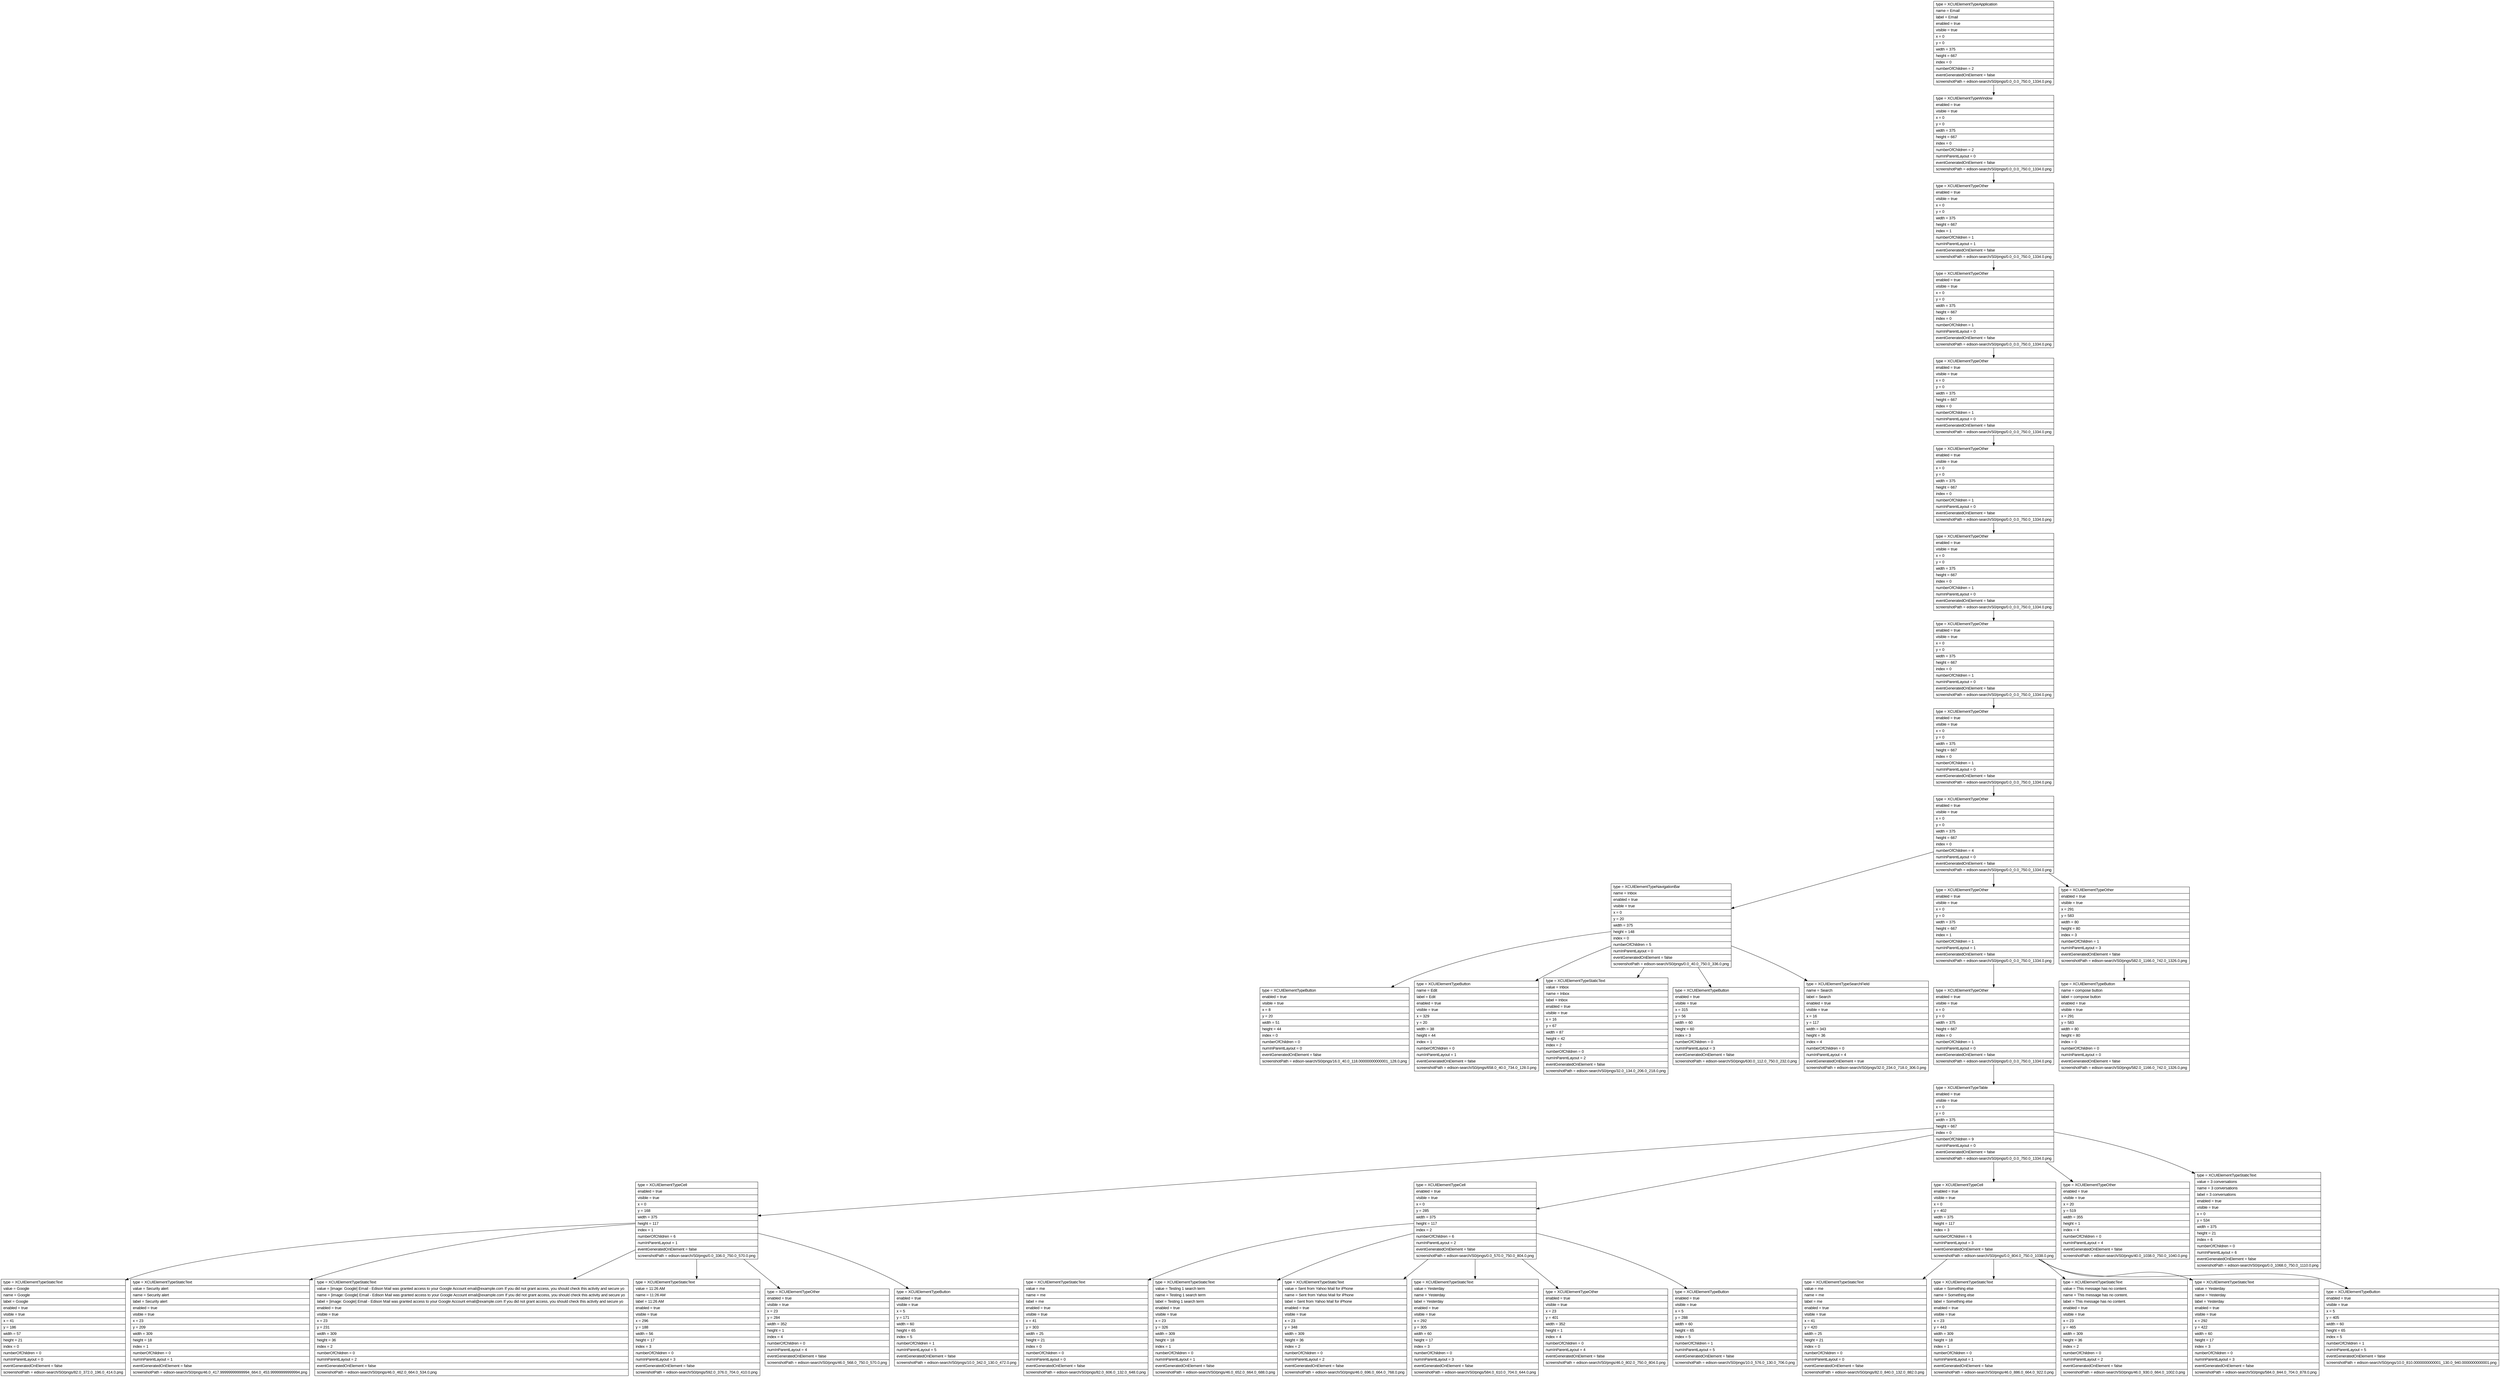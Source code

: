 digraph Layout {

	node [shape=record fontname=Arial];

	0	[label="{type = XCUIElementTypeApplication\l|name = Email\l|label = Email\l|enabled = true\l|visible = true\l|x = 0\l|y = 0\l|width = 375\l|height = 667\l|index = 0\l|numberOfChildren = 2\l|eventGeneratedOnElement = false \l|screenshotPath = edison-search/S0/pngs/0.0_0.0_750.0_1334.0.png\l}"]
	1	[label="{type = XCUIElementTypeWindow\l|enabled = true\l|visible = true\l|x = 0\l|y = 0\l|width = 375\l|height = 667\l|index = 0\l|numberOfChildren = 2\l|numInParentLayout = 0\l|eventGeneratedOnElement = false \l|screenshotPath = edison-search/S0/pngs/0.0_0.0_750.0_1334.0.png\l}"]
	2	[label="{type = XCUIElementTypeOther\l|enabled = true\l|visible = true\l|x = 0\l|y = 0\l|width = 375\l|height = 667\l|index = 1\l|numberOfChildren = 1\l|numInParentLayout = 1\l|eventGeneratedOnElement = false \l|screenshotPath = edison-search/S0/pngs/0.0_0.0_750.0_1334.0.png\l}"]
	3	[label="{type = XCUIElementTypeOther\l|enabled = true\l|visible = true\l|x = 0\l|y = 0\l|width = 375\l|height = 667\l|index = 0\l|numberOfChildren = 1\l|numInParentLayout = 0\l|eventGeneratedOnElement = false \l|screenshotPath = edison-search/S0/pngs/0.0_0.0_750.0_1334.0.png\l}"]
	4	[label="{type = XCUIElementTypeOther\l|enabled = true\l|visible = true\l|x = 0\l|y = 0\l|width = 375\l|height = 667\l|index = 0\l|numberOfChildren = 1\l|numInParentLayout = 0\l|eventGeneratedOnElement = false \l|screenshotPath = edison-search/S0/pngs/0.0_0.0_750.0_1334.0.png\l}"]
	5	[label="{type = XCUIElementTypeOther\l|enabled = true\l|visible = true\l|x = 0\l|y = 0\l|width = 375\l|height = 667\l|index = 0\l|numberOfChildren = 1\l|numInParentLayout = 0\l|eventGeneratedOnElement = false \l|screenshotPath = edison-search/S0/pngs/0.0_0.0_750.0_1334.0.png\l}"]
	6	[label="{type = XCUIElementTypeOther\l|enabled = true\l|visible = true\l|x = 0\l|y = 0\l|width = 375\l|height = 667\l|index = 0\l|numberOfChildren = 1\l|numInParentLayout = 0\l|eventGeneratedOnElement = false \l|screenshotPath = edison-search/S0/pngs/0.0_0.0_750.0_1334.0.png\l}"]
	7	[label="{type = XCUIElementTypeOther\l|enabled = true\l|visible = true\l|x = 0\l|y = 0\l|width = 375\l|height = 667\l|index = 0\l|numberOfChildren = 1\l|numInParentLayout = 0\l|eventGeneratedOnElement = false \l|screenshotPath = edison-search/S0/pngs/0.0_0.0_750.0_1334.0.png\l}"]
	8	[label="{type = XCUIElementTypeOther\l|enabled = true\l|visible = true\l|x = 0\l|y = 0\l|width = 375\l|height = 667\l|index = 0\l|numberOfChildren = 1\l|numInParentLayout = 0\l|eventGeneratedOnElement = false \l|screenshotPath = edison-search/S0/pngs/0.0_0.0_750.0_1334.0.png\l}"]
	9	[label="{type = XCUIElementTypeOther\l|enabled = true\l|visible = true\l|x = 0\l|y = 0\l|width = 375\l|height = 667\l|index = 0\l|numberOfChildren = 4\l|numInParentLayout = 0\l|eventGeneratedOnElement = false \l|screenshotPath = edison-search/S0/pngs/0.0_0.0_750.0_1334.0.png\l}"]
	10	[label="{type = XCUIElementTypeNavigationBar\l|name = Inbox\l|enabled = true\l|visible = true\l|x = 0\l|y = 20\l|width = 375\l|height = 148\l|index = 0\l|numberOfChildren = 5\l|numInParentLayout = 0\l|eventGeneratedOnElement = false \l|screenshotPath = edison-search/S0/pngs/0.0_40.0_750.0_336.0.png\l}"]
	11	[label="{type = XCUIElementTypeOther\l|enabled = true\l|visible = true\l|x = 0\l|y = 0\l|width = 375\l|height = 667\l|index = 1\l|numberOfChildren = 1\l|numInParentLayout = 1\l|eventGeneratedOnElement = false \l|screenshotPath = edison-search/S0/pngs/0.0_0.0_750.0_1334.0.png\l}"]
	12	[label="{type = XCUIElementTypeOther\l|enabled = true\l|visible = true\l|x = 291\l|y = 583\l|width = 80\l|height = 80\l|index = 3\l|numberOfChildren = 1\l|numInParentLayout = 3\l|eventGeneratedOnElement = false \l|screenshotPath = edison-search/S0/pngs/582.0_1166.0_742.0_1326.0.png\l}"]
	13	[label="{type = XCUIElementTypeButton\l|enabled = true\l|visible = true\l|x = 8\l|y = 20\l|width = 51\l|height = 44\l|index = 0\l|numberOfChildren = 0\l|numInParentLayout = 0\l|eventGeneratedOnElement = false \l|screenshotPath = edison-search/S0/pngs/16.0_40.0_118.00000000000001_128.0.png\l}"]
	14	[label="{type = XCUIElementTypeButton\l|name = Edit\l|label = Edit\l|enabled = true\l|visible = true\l|x = 329\l|y = 20\l|width = 38\l|height = 44\l|index = 1\l|numberOfChildren = 0\l|numInParentLayout = 1\l|eventGeneratedOnElement = false \l|screenshotPath = edison-search/S0/pngs/658.0_40.0_734.0_128.0.png\l}"]
	15	[label="{type = XCUIElementTypeStaticText\l|value = Inbox\l|name = Inbox\l|label = Inbox\l|enabled = true\l|visible = true\l|x = 16\l|y = 67\l|width = 87\l|height = 42\l|index = 2\l|numberOfChildren = 0\l|numInParentLayout = 2\l|eventGeneratedOnElement = false \l|screenshotPath = edison-search/S0/pngs/32.0_134.0_206.0_218.0.png\l}"]
	16	[label="{type = XCUIElementTypeButton\l|enabled = true\l|visible = true\l|x = 315\l|y = 56\l|width = 60\l|height = 60\l|index = 3\l|numberOfChildren = 0\l|numInParentLayout = 3\l|eventGeneratedOnElement = false \l|screenshotPath = edison-search/S0/pngs/630.0_112.0_750.0_232.0.png\l}"]
	17	[label="{type = XCUIElementTypeSearchField\l|name = Search\l|label = Search\l|enabled = true\l|visible = true\l|x = 16\l|y = 117\l|width = 343\l|height = 36\l|index = 4\l|numberOfChildren = 0\l|numInParentLayout = 4\l|eventGeneratedOnElement = true \l|screenshotPath = edison-search/S0/pngs/32.0_234.0_718.0_306.0.png\l}"]
	18	[label="{type = XCUIElementTypeOther\l|enabled = true\l|visible = true\l|x = 0\l|y = 0\l|width = 375\l|height = 667\l|index = 0\l|numberOfChildren = 1\l|numInParentLayout = 0\l|eventGeneratedOnElement = false \l|screenshotPath = edison-search/S0/pngs/0.0_0.0_750.0_1334.0.png\l}"]
	19	[label="{type = XCUIElementTypeButton\l|name = compose button\l|label = compose button\l|enabled = true\l|visible = true\l|x = 291\l|y = 583\l|width = 80\l|height = 80\l|index = 0\l|numberOfChildren = 0\l|numInParentLayout = 0\l|eventGeneratedOnElement = false \l|screenshotPath = edison-search/S0/pngs/582.0_1166.0_742.0_1326.0.png\l}"]
	20	[label="{type = XCUIElementTypeTable\l|enabled = true\l|visible = true\l|x = 0\l|y = 0\l|width = 375\l|height = 667\l|index = 0\l|numberOfChildren = 9\l|numInParentLayout = 0\l|eventGeneratedOnElement = false \l|screenshotPath = edison-search/S0/pngs/0.0_0.0_750.0_1334.0.png\l}"]
	21	[label="{type = XCUIElementTypeCell\l|enabled = true\l|visible = true\l|x = 0\l|y = 168\l|width = 375\l|height = 117\l|index = 1\l|numberOfChildren = 6\l|numInParentLayout = 1\l|eventGeneratedOnElement = false \l|screenshotPath = edison-search/S0/pngs/0.0_336.0_750.0_570.0.png\l}"]
	22	[label="{type = XCUIElementTypeCell\l|enabled = true\l|visible = true\l|x = 0\l|y = 285\l|width = 375\l|height = 117\l|index = 2\l|numberOfChildren = 6\l|numInParentLayout = 2\l|eventGeneratedOnElement = false \l|screenshotPath = edison-search/S0/pngs/0.0_570.0_750.0_804.0.png\l}"]
	23	[label="{type = XCUIElementTypeCell\l|enabled = true\l|visible = true\l|x = 0\l|y = 402\l|width = 375\l|height = 117\l|index = 3\l|numberOfChildren = 6\l|numInParentLayout = 3\l|eventGeneratedOnElement = false \l|screenshotPath = edison-search/S0/pngs/0.0_804.0_750.0_1038.0.png\l}"]
	24	[label="{type = XCUIElementTypeOther\l|enabled = true\l|visible = true\l|x = 20\l|y = 519\l|width = 355\l|height = 1\l|index = 4\l|numberOfChildren = 0\l|numInParentLayout = 4\l|eventGeneratedOnElement = false \l|screenshotPath = edison-search/S0/pngs/40.0_1038.0_750.0_1040.0.png\l}"]
	25	[label="{type = XCUIElementTypeStaticText\l|value = 3 conversations\l|name = 3 conversations\l|label = 3 conversations\l|enabled = true\l|visible = true\l|x = 0\l|y = 534\l|width = 375\l|height = 21\l|index = 6\l|numberOfChildren = 0\l|numInParentLayout = 6\l|eventGeneratedOnElement = false \l|screenshotPath = edison-search/S0/pngs/0.0_1068.0_750.0_1110.0.png\l}"]
	26	[label="{type = XCUIElementTypeStaticText\l|value = Google\l|name = Google\l|label = Google\l|enabled = true\l|visible = true\l|x = 41\l|y = 186\l|width = 57\l|height = 21\l|index = 0\l|numberOfChildren = 0\l|numInParentLayout = 0\l|eventGeneratedOnElement = false \l|screenshotPath = edison-search/S0/pngs/82.0_372.0_196.0_414.0.png\l}"]
	27	[label="{type = XCUIElementTypeStaticText\l|value = Security alert\l|name = Security alert\l|label = Security alert\l|enabled = true\l|visible = true\l|x = 23\l|y = 209\l|width = 309\l|height = 18\l|index = 1\l|numberOfChildren = 0\l|numInParentLayout = 1\l|eventGeneratedOnElement = false \l|screenshotPath = edison-search/S0/pngs/46.0_417.99999999999994_664.0_453.99999999999994.png\l}"]
	28	[label="{type = XCUIElementTypeStaticText\l|value = [image: Google] Email - Edison Mail was granted access to your Google Account email@example.com If you did not grant access, you should check this activity and secure yo  \l|name = [image: Google] Email - Edison Mail was granted access to your Google Account email@example.com If you did not grant access, you should check this activity and secure yo  \l|label = [image: Google] Email - Edison Mail was granted access to your Google Account email@example.com If you did not grant access, you should check this activity and secure yo  \l|enabled = true\l|visible = true\l|x = 23\l|y = 231\l|width = 309\l|height = 36\l|index = 2\l|numberOfChildren = 0\l|numInParentLayout = 2\l|eventGeneratedOnElement = false \l|screenshotPath = edison-search/S0/pngs/46.0_462.0_664.0_534.0.png\l}"]
	29	[label="{type = XCUIElementTypeStaticText\l|value = 11:26 AM\l|name = 11:26 AM\l|label = 11:26 AM\l|enabled = true\l|visible = true\l|x = 296\l|y = 188\l|width = 56\l|height = 17\l|index = 3\l|numberOfChildren = 0\l|numInParentLayout = 3\l|eventGeneratedOnElement = false \l|screenshotPath = edison-search/S0/pngs/592.0_376.0_704.0_410.0.png\l}"]
	30	[label="{type = XCUIElementTypeOther\l|enabled = true\l|visible = true\l|x = 23\l|y = 284\l|width = 352\l|height = 1\l|index = 4\l|numberOfChildren = 0\l|numInParentLayout = 4\l|eventGeneratedOnElement = false \l|screenshotPath = edison-search/S0/pngs/46.0_568.0_750.0_570.0.png\l}"]
	31	[label="{type = XCUIElementTypeButton\l|enabled = true\l|visible = true\l|x = 5\l|y = 171\l|width = 60\l|height = 65\l|index = 5\l|numberOfChildren = 1\l|numInParentLayout = 5\l|eventGeneratedOnElement = false \l|screenshotPath = edison-search/S0/pngs/10.0_342.0_130.0_472.0.png\l}"]
	32	[label="{type = XCUIElementTypeStaticText\l|value = me\l|name = me\l|label = me\l|enabled = true\l|visible = true\l|x = 41\l|y = 303\l|width = 25\l|height = 21\l|index = 0\l|numberOfChildren = 0\l|numInParentLayout = 0\l|eventGeneratedOnElement = false \l|screenshotPath = edison-search/S0/pngs/82.0_606.0_132.0_648.0.png\l}"]
	33	[label="{type = XCUIElementTypeStaticText\l|value = Testing 1 search term\l|name = Testing 1 search term\l|label = Testing 1 search term\l|enabled = true\l|visible = true\l|x = 23\l|y = 326\l|width = 309\l|height = 18\l|index = 1\l|numberOfChildren = 0\l|numInParentLayout = 1\l|eventGeneratedOnElement = false \l|screenshotPath = edison-search/S0/pngs/46.0_652.0_664.0_688.0.png\l}"]
	34	[label="{type = XCUIElementTypeStaticText\l|value = Sent from Yahoo Mail for iPhone  \l|name = Sent from Yahoo Mail for iPhone  \l|label = Sent from Yahoo Mail for iPhone  \l|enabled = true\l|visible = true\l|x = 23\l|y = 348\l|width = 309\l|height = 36\l|index = 2\l|numberOfChildren = 0\l|numInParentLayout = 2\l|eventGeneratedOnElement = false \l|screenshotPath = edison-search/S0/pngs/46.0_696.0_664.0_768.0.png\l}"]
	35	[label="{type = XCUIElementTypeStaticText\l|value = Yesterday\l|name = Yesterday\l|label = Yesterday\l|enabled = true\l|visible = true\l|x = 292\l|y = 305\l|width = 60\l|height = 17\l|index = 3\l|numberOfChildren = 0\l|numInParentLayout = 3\l|eventGeneratedOnElement = false \l|screenshotPath = edison-search/S0/pngs/584.0_610.0_704.0_644.0.png\l}"]
	36	[label="{type = XCUIElementTypeOther\l|enabled = true\l|visible = true\l|x = 23\l|y = 401\l|width = 352\l|height = 1\l|index = 4\l|numberOfChildren = 0\l|numInParentLayout = 4\l|eventGeneratedOnElement = false \l|screenshotPath = edison-search/S0/pngs/46.0_802.0_750.0_804.0.png\l}"]
	37	[label="{type = XCUIElementTypeButton\l|enabled = true\l|visible = true\l|x = 5\l|y = 288\l|width = 60\l|height = 65\l|index = 5\l|numberOfChildren = 1\l|numInParentLayout = 5\l|eventGeneratedOnElement = false \l|screenshotPath = edison-search/S0/pngs/10.0_576.0_130.0_706.0.png\l}"]
	38	[label="{type = XCUIElementTypeStaticText\l|value = me\l|name = me\l|label = me\l|enabled = true\l|visible = true\l|x = 41\l|y = 420\l|width = 25\l|height = 21\l|index = 0\l|numberOfChildren = 0\l|numInParentLayout = 0\l|eventGeneratedOnElement = false \l|screenshotPath = edison-search/S0/pngs/82.0_840.0_132.0_882.0.png\l}"]
	39	[label="{type = XCUIElementTypeStaticText\l|value = Something else\l|name = Something else\l|label = Something else\l|enabled = true\l|visible = true\l|x = 23\l|y = 443\l|width = 309\l|height = 18\l|index = 1\l|numberOfChildren = 0\l|numInParentLayout = 1\l|eventGeneratedOnElement = false \l|screenshotPath = edison-search/S0/pngs/46.0_886.0_664.0_922.0.png\l}"]
	40	[label="{type = XCUIElementTypeStaticText\l|value = This message has no content.  \l|name = This message has no content.  \l|label = This message has no content.  \l|enabled = true\l|visible = true\l|x = 23\l|y = 465\l|width = 309\l|height = 36\l|index = 2\l|numberOfChildren = 0\l|numInParentLayout = 2\l|eventGeneratedOnElement = false \l|screenshotPath = edison-search/S0/pngs/46.0_930.0_664.0_1002.0.png\l}"]
	41	[label="{type = XCUIElementTypeStaticText\l|value = Yesterday\l|name = Yesterday\l|label = Yesterday\l|enabled = true\l|visible = true\l|x = 292\l|y = 422\l|width = 60\l|height = 17\l|index = 3\l|numberOfChildren = 0\l|numInParentLayout = 3\l|eventGeneratedOnElement = false \l|screenshotPath = edison-search/S0/pngs/584.0_844.0_704.0_878.0.png\l}"]
	42	[label="{type = XCUIElementTypeButton\l|enabled = true\l|visible = true\l|x = 5\l|y = 405\l|width = 60\l|height = 65\l|index = 5\l|numberOfChildren = 1\l|numInParentLayout = 5\l|eventGeneratedOnElement = false \l|screenshotPath = edison-search/S0/pngs/10.0_810.0000000000001_130.0_940.0000000000001.png\l}"]


	0 -> 1
	1 -> 2
	2 -> 3
	3 -> 4
	4 -> 5
	5 -> 6
	6 -> 7
	7 -> 8
	8 -> 9
	9 -> 10
	9 -> 11
	9 -> 12
	10 -> 13
	10 -> 14
	10 -> 15
	10 -> 16
	10 -> 17
	11 -> 18
	12 -> 19
	18 -> 20
	20 -> 21
	20 -> 22
	20 -> 23
	20 -> 24
	20 -> 25
	21 -> 26
	21 -> 27
	21 -> 28
	21 -> 29
	21 -> 30
	21 -> 31
	22 -> 32
	22 -> 33
	22 -> 34
	22 -> 35
	22 -> 36
	22 -> 37
	23 -> 38
	23 -> 39
	23 -> 40
	23 -> 41
	23 -> 42


}